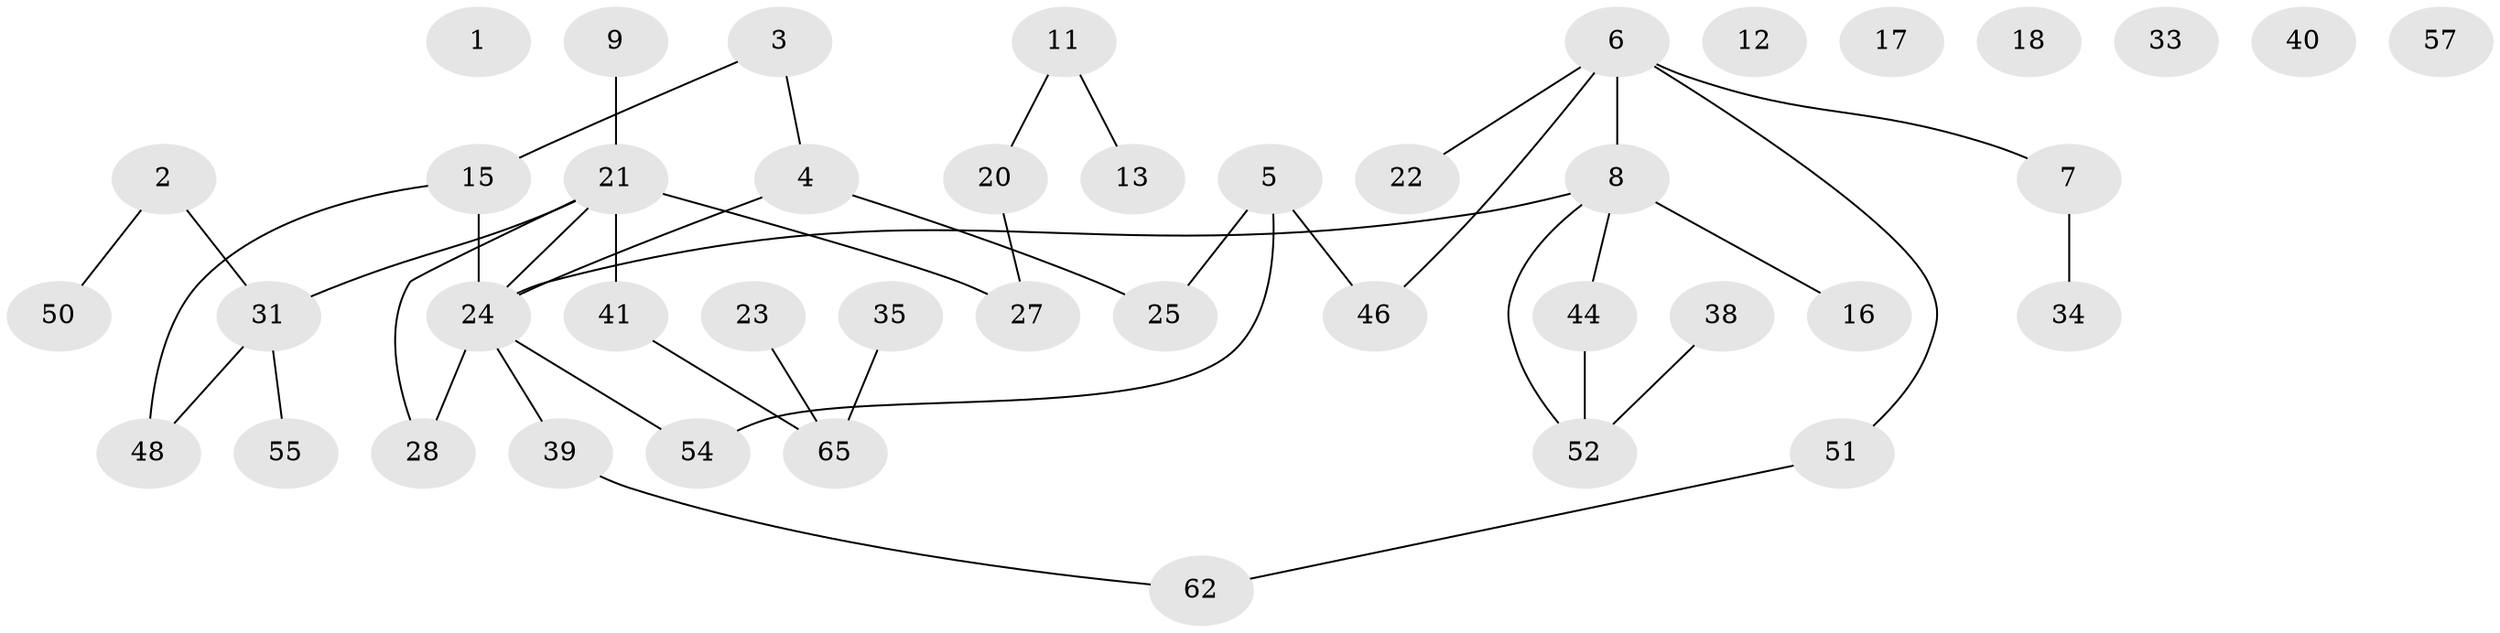// original degree distribution, {1: 0.2638888888888889, 2: 0.3194444444444444, 3: 0.20833333333333334, 4: 0.1111111111111111, 0: 0.08333333333333333, 6: 0.013888888888888888}
// Generated by graph-tools (version 1.1) at 2025/16/03/04/25 18:16:42]
// undirected, 43 vertices, 42 edges
graph export_dot {
graph [start="1"]
  node [color=gray90,style=filled];
  1 [super="+49"];
  2 [super="+66"];
  3 [super="+61+53"];
  4 [super="+19"];
  5 [super="+14"];
  6 [super="+60+72"];
  7 [super="+37"];
  8 [super="+10+36"];
  9;
  11;
  12;
  13;
  15 [super="+43"];
  16;
  17;
  18;
  20;
  21 [super="+32"];
  22;
  23 [super="+26+42"];
  24 [super="+30+58"];
  25;
  27 [super="+45"];
  28 [super="+29"];
  31 [super="+47"];
  33;
  34;
  35;
  38;
  39;
  40;
  41;
  44;
  46;
  48 [super="+64"];
  50;
  51;
  52;
  54;
  55;
  57;
  62 [super="+71"];
  65 [super="+67"];
  2 -- 50;
  2 -- 31;
  3 -- 15;
  3 -- 4;
  4 -- 25 [weight=2];
  4 -- 24;
  5 -- 46;
  5 -- 25;
  5 -- 54;
  6 -- 46;
  6 -- 51;
  6 -- 22;
  6 -- 7;
  6 -- 8;
  7 -- 34;
  8 -- 16;
  8 -- 44;
  8 -- 52;
  8 -- 24;
  9 -- 21;
  11 -- 13;
  11 -- 20;
  15 -- 48;
  15 -- 24 [weight=2];
  20 -- 27;
  21 -- 27;
  21 -- 28;
  21 -- 24;
  21 -- 41;
  21 -- 31;
  23 -- 65;
  24 -- 39;
  24 -- 54;
  24 -- 28;
  31 -- 55;
  31 -- 48;
  35 -- 65;
  38 -- 52;
  39 -- 62;
  41 -- 65;
  44 -- 52;
  51 -- 62;
}
